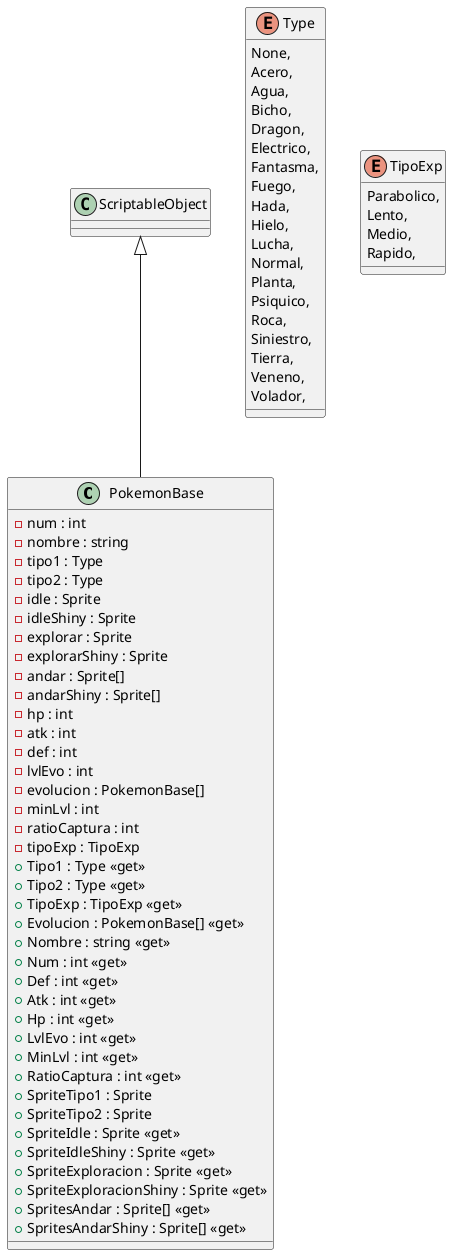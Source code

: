 @startuml
class PokemonBase {
    - num : int
    - nombre : string
    - tipo1 : Type
    - tipo2 : Type
    - idle : Sprite
    - idleShiny : Sprite
    - explorar : Sprite
    - explorarShiny : Sprite
    - andar : Sprite[]
    - andarShiny : Sprite[]
    - hp : int
    - atk : int
    - def : int
    - lvlEvo : int
    - evolucion : PokemonBase[]
    - minLvl : int
    - ratioCaptura : int
    - tipoExp : TipoExp
    + Tipo1 : Type <<get>>
    + Tipo2 : Type <<get>>
    + TipoExp : TipoExp <<get>>
    + Evolucion : PokemonBase[] <<get>>
    + Nombre : string <<get>>
    + Num : int <<get>>
    + Def : int <<get>>
    + Atk : int <<get>>
    + Hp : int <<get>>
    + LvlEvo : int <<get>>
    + MinLvl : int <<get>>
    + RatioCaptura : int <<get>>
    + SpriteTipo1 : Sprite
    + SpriteTipo2 : Sprite
    + SpriteIdle : Sprite <<get>>
    + SpriteIdleShiny : Sprite <<get>>
    + SpriteExploracion : Sprite <<get>>
    + SpriteExploracionShiny : Sprite <<get>>
    + SpritesAndar : Sprite[] <<get>>
    + SpritesAndarShiny : Sprite[] <<get>>
}
enum Type {
    None,
    Acero,
    Agua,
    Bicho,
    Dragon,
    Electrico,
    Fantasma,
    Fuego,
    Hada,
    Hielo,
    Lucha,
    Normal,
    Planta,
    Psiquico,
    Roca,
    Siniestro,
    Tierra,
    Veneno,
    Volador,
}
enum TipoExp {
    Parabolico,
    Lento,
    Medio,
    Rapido,
}
ScriptableObject <|-- PokemonBase
@enduml
